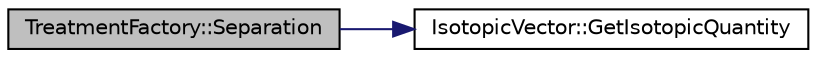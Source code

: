 digraph G
{
  edge [fontname="Helvetica",fontsize="10",labelfontname="Helvetica",labelfontsize="10"];
  node [fontname="Helvetica",fontsize="10",shape=record];
  rankdir="LR";
  Node1 [label="TreatmentFactory::Separation",height=0.2,width=0.4,color="black", fillcolor="grey75", style="filled" fontcolor="black"];
  Node1 -> Node2 [color="midnightblue",fontsize="10",style="solid",fontname="Helvetica"];
  Node2 [label="IsotopicVector::GetIsotopicQuantity",height=0.2,width=0.4,color="black", fillcolor="white", style="filled",URL="$class_isotopic_vector.html#a0b65f2635da76635c97ddc39faad22bb",tooltip="Return the IVQuantity map."];
}
